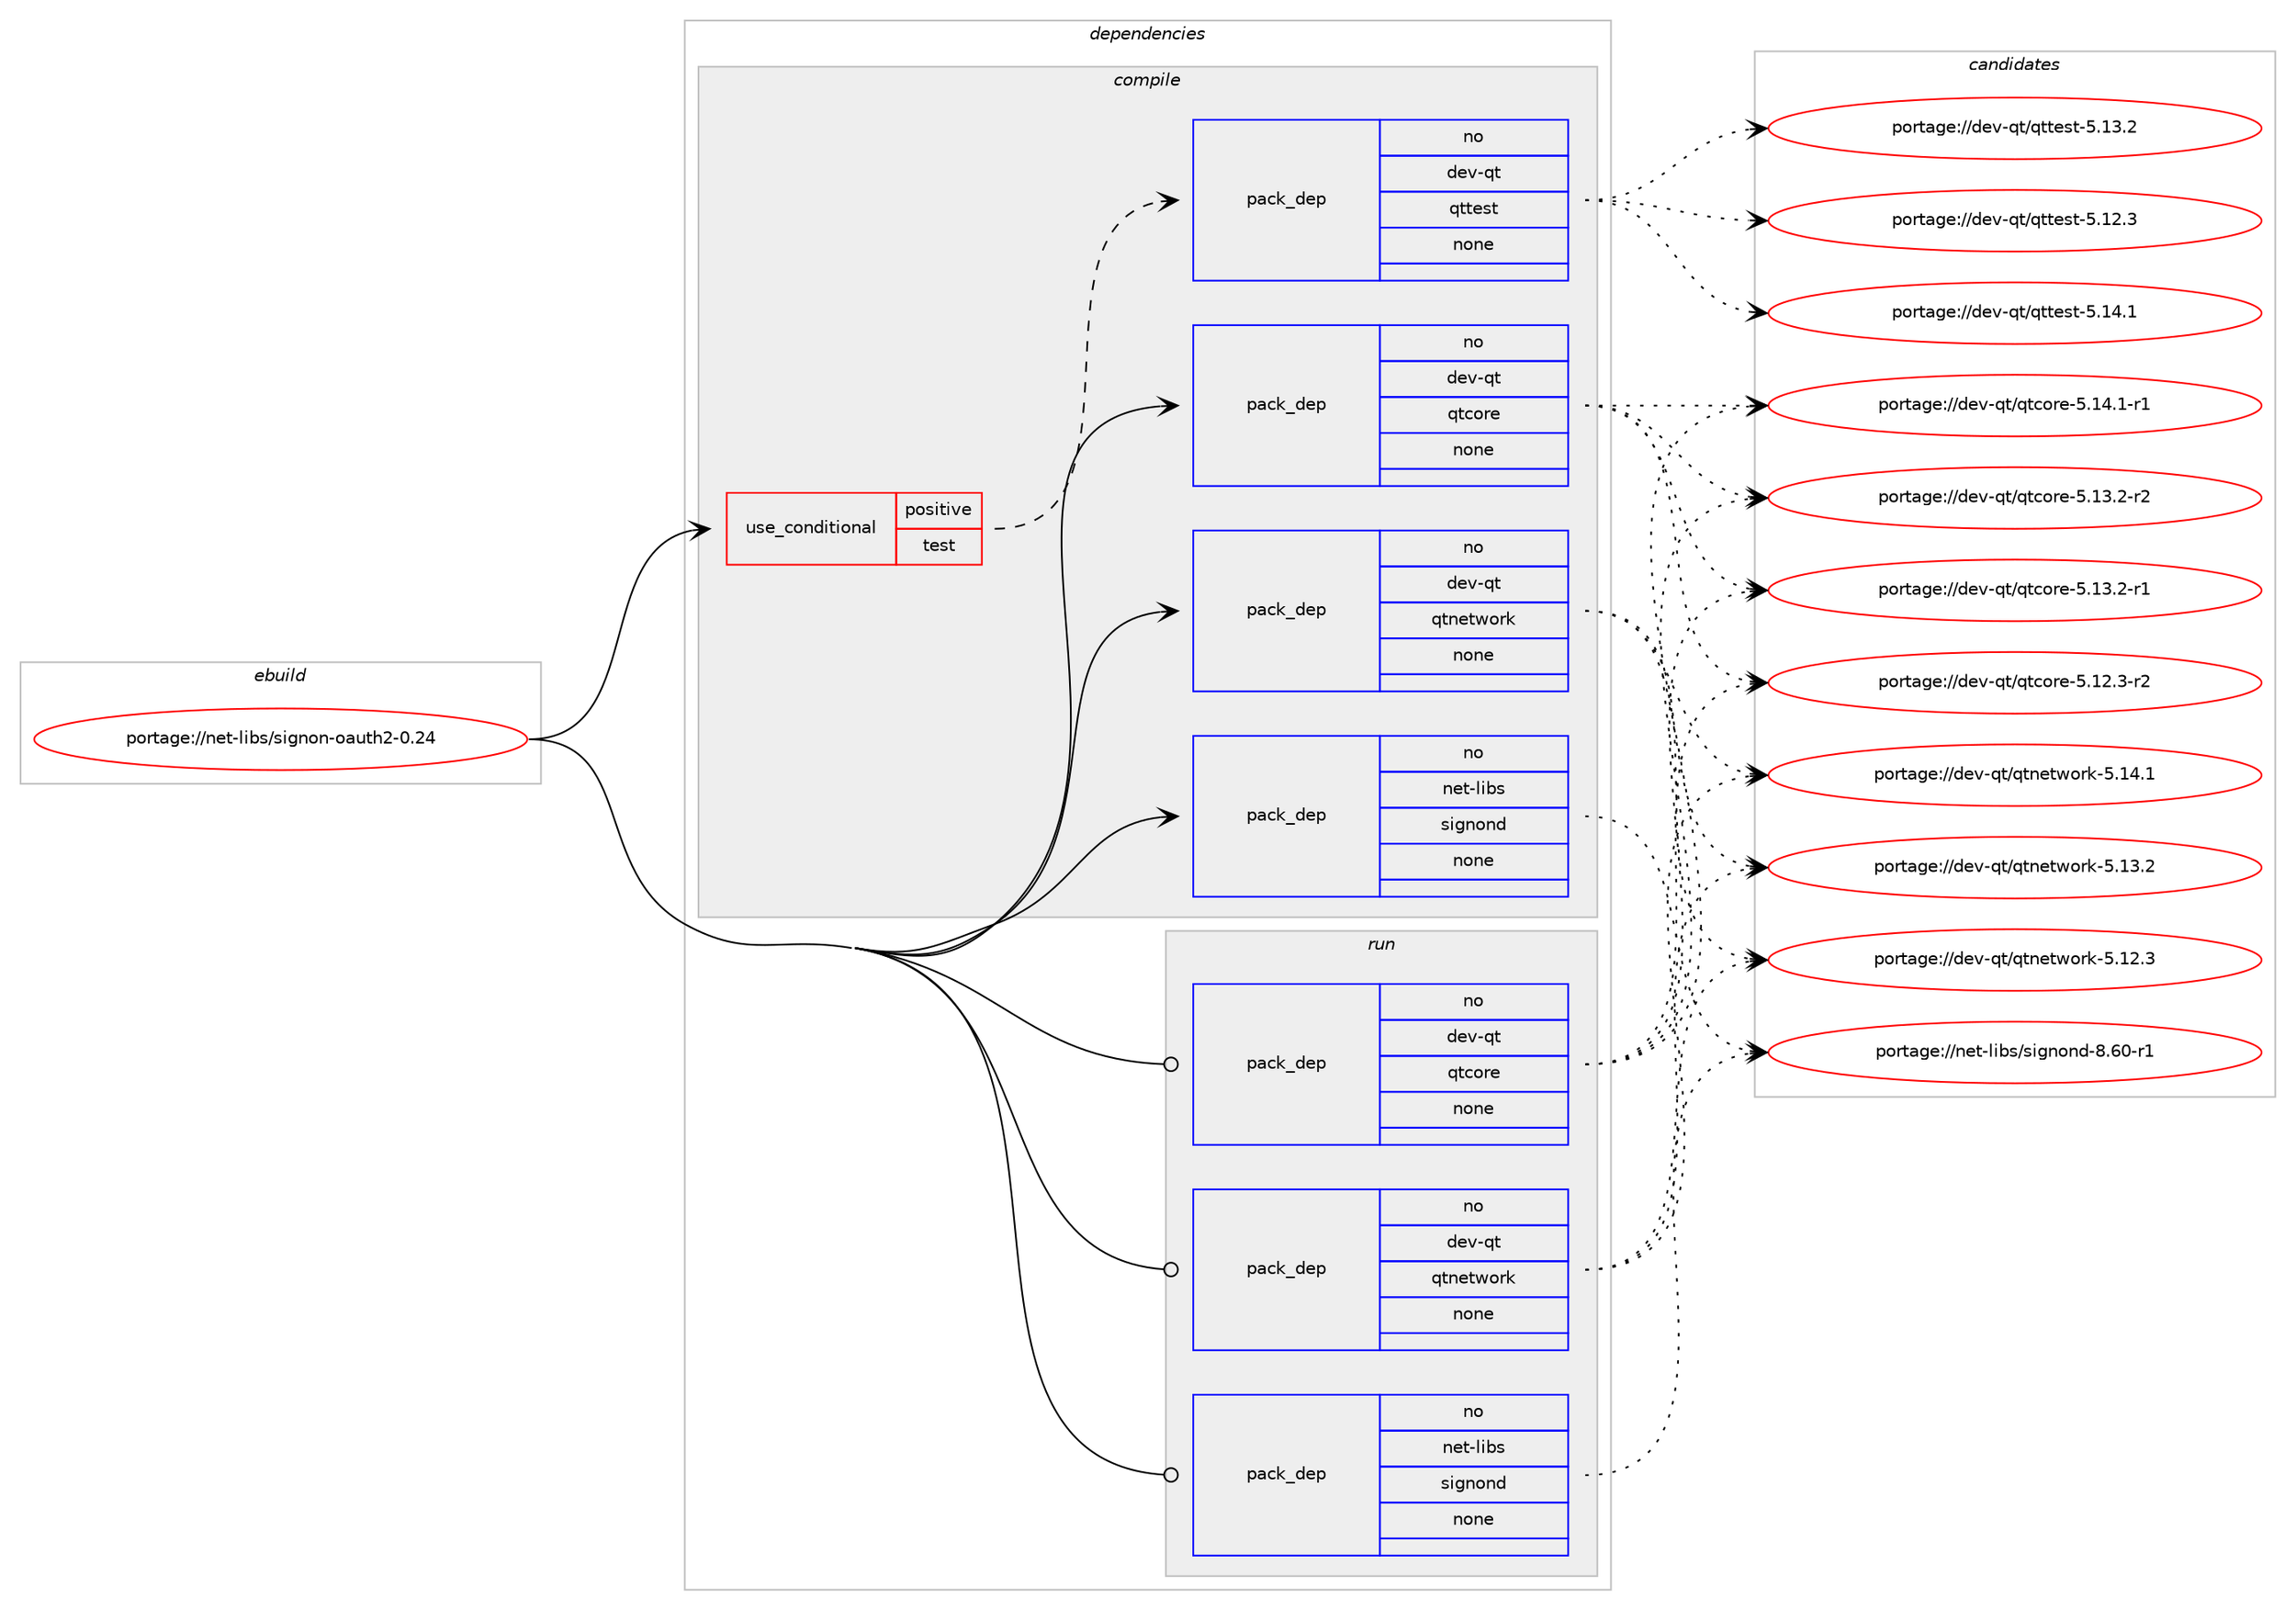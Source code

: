 digraph prolog {

# *************
# Graph options
# *************

newrank=true;
concentrate=true;
compound=true;
graph [rankdir=LR,fontname=Helvetica,fontsize=10,ranksep=1.5];#, ranksep=2.5, nodesep=0.2];
edge  [arrowhead=vee];
node  [fontname=Helvetica,fontsize=10];

# **********
# The ebuild
# **********

subgraph cluster_leftcol {
color=gray;
rank=same;
label=<<i>ebuild</i>>;
id [label="portage://net-libs/signon-oauth2-0.24", color=red, width=4, href="../net-libs/signon-oauth2-0.24.svg"];
}

# ****************
# The dependencies
# ****************

subgraph cluster_midcol {
color=gray;
label=<<i>dependencies</i>>;
subgraph cluster_compile {
fillcolor="#eeeeee";
style=filled;
label=<<i>compile</i>>;
subgraph cond29482 {
dependency138495 [label=<<TABLE BORDER="0" CELLBORDER="1" CELLSPACING="0" CELLPADDING="4"><TR><TD ROWSPAN="3" CELLPADDING="10">use_conditional</TD></TR><TR><TD>positive</TD></TR><TR><TD>test</TD></TR></TABLE>>, shape=none, color=red];
subgraph pack106756 {
dependency138496 [label=<<TABLE BORDER="0" CELLBORDER="1" CELLSPACING="0" CELLPADDING="4" WIDTH="220"><TR><TD ROWSPAN="6" CELLPADDING="30">pack_dep</TD></TR><TR><TD WIDTH="110">no</TD></TR><TR><TD>dev-qt</TD></TR><TR><TD>qttest</TD></TR><TR><TD>none</TD></TR><TR><TD></TD></TR></TABLE>>, shape=none, color=blue];
}
dependency138495:e -> dependency138496:w [weight=20,style="dashed",arrowhead="vee"];
}
id:e -> dependency138495:w [weight=20,style="solid",arrowhead="vee"];
subgraph pack106757 {
dependency138497 [label=<<TABLE BORDER="0" CELLBORDER="1" CELLSPACING="0" CELLPADDING="4" WIDTH="220"><TR><TD ROWSPAN="6" CELLPADDING="30">pack_dep</TD></TR><TR><TD WIDTH="110">no</TD></TR><TR><TD>dev-qt</TD></TR><TR><TD>qtcore</TD></TR><TR><TD>none</TD></TR><TR><TD></TD></TR></TABLE>>, shape=none, color=blue];
}
id:e -> dependency138497:w [weight=20,style="solid",arrowhead="vee"];
subgraph pack106758 {
dependency138498 [label=<<TABLE BORDER="0" CELLBORDER="1" CELLSPACING="0" CELLPADDING="4" WIDTH="220"><TR><TD ROWSPAN="6" CELLPADDING="30">pack_dep</TD></TR><TR><TD WIDTH="110">no</TD></TR><TR><TD>dev-qt</TD></TR><TR><TD>qtnetwork</TD></TR><TR><TD>none</TD></TR><TR><TD></TD></TR></TABLE>>, shape=none, color=blue];
}
id:e -> dependency138498:w [weight=20,style="solid",arrowhead="vee"];
subgraph pack106759 {
dependency138499 [label=<<TABLE BORDER="0" CELLBORDER="1" CELLSPACING="0" CELLPADDING="4" WIDTH="220"><TR><TD ROWSPAN="6" CELLPADDING="30">pack_dep</TD></TR><TR><TD WIDTH="110">no</TD></TR><TR><TD>net-libs</TD></TR><TR><TD>signond</TD></TR><TR><TD>none</TD></TR><TR><TD></TD></TR></TABLE>>, shape=none, color=blue];
}
id:e -> dependency138499:w [weight=20,style="solid",arrowhead="vee"];
}
subgraph cluster_compileandrun {
fillcolor="#eeeeee";
style=filled;
label=<<i>compile and run</i>>;
}
subgraph cluster_run {
fillcolor="#eeeeee";
style=filled;
label=<<i>run</i>>;
subgraph pack106760 {
dependency138500 [label=<<TABLE BORDER="0" CELLBORDER="1" CELLSPACING="0" CELLPADDING="4" WIDTH="220"><TR><TD ROWSPAN="6" CELLPADDING="30">pack_dep</TD></TR><TR><TD WIDTH="110">no</TD></TR><TR><TD>dev-qt</TD></TR><TR><TD>qtcore</TD></TR><TR><TD>none</TD></TR><TR><TD></TD></TR></TABLE>>, shape=none, color=blue];
}
id:e -> dependency138500:w [weight=20,style="solid",arrowhead="odot"];
subgraph pack106761 {
dependency138501 [label=<<TABLE BORDER="0" CELLBORDER="1" CELLSPACING="0" CELLPADDING="4" WIDTH="220"><TR><TD ROWSPAN="6" CELLPADDING="30">pack_dep</TD></TR><TR><TD WIDTH="110">no</TD></TR><TR><TD>dev-qt</TD></TR><TR><TD>qtnetwork</TD></TR><TR><TD>none</TD></TR><TR><TD></TD></TR></TABLE>>, shape=none, color=blue];
}
id:e -> dependency138501:w [weight=20,style="solid",arrowhead="odot"];
subgraph pack106762 {
dependency138502 [label=<<TABLE BORDER="0" CELLBORDER="1" CELLSPACING="0" CELLPADDING="4" WIDTH="220"><TR><TD ROWSPAN="6" CELLPADDING="30">pack_dep</TD></TR><TR><TD WIDTH="110">no</TD></TR><TR><TD>net-libs</TD></TR><TR><TD>signond</TD></TR><TR><TD>none</TD></TR><TR><TD></TD></TR></TABLE>>, shape=none, color=blue];
}
id:e -> dependency138502:w [weight=20,style="solid",arrowhead="odot"];
}
}

# **************
# The candidates
# **************

subgraph cluster_choices {
rank=same;
color=gray;
label=<<i>candidates</i>>;

subgraph choice106756 {
color=black;
nodesep=1;
choice100101118451131164711311611610111511645534649524649 [label="portage://dev-qt/qttest-5.14.1", color=red, width=4,href="../dev-qt/qttest-5.14.1.svg"];
choice100101118451131164711311611610111511645534649514650 [label="portage://dev-qt/qttest-5.13.2", color=red, width=4,href="../dev-qt/qttest-5.13.2.svg"];
choice100101118451131164711311611610111511645534649504651 [label="portage://dev-qt/qttest-5.12.3", color=red, width=4,href="../dev-qt/qttest-5.12.3.svg"];
dependency138496:e -> choice100101118451131164711311611610111511645534649524649:w [style=dotted,weight="100"];
dependency138496:e -> choice100101118451131164711311611610111511645534649514650:w [style=dotted,weight="100"];
dependency138496:e -> choice100101118451131164711311611610111511645534649504651:w [style=dotted,weight="100"];
}
subgraph choice106757 {
color=black;
nodesep=1;
choice100101118451131164711311699111114101455346495246494511449 [label="portage://dev-qt/qtcore-5.14.1-r1", color=red, width=4,href="../dev-qt/qtcore-5.14.1-r1.svg"];
choice100101118451131164711311699111114101455346495146504511450 [label="portage://dev-qt/qtcore-5.13.2-r2", color=red, width=4,href="../dev-qt/qtcore-5.13.2-r2.svg"];
choice100101118451131164711311699111114101455346495146504511449 [label="portage://dev-qt/qtcore-5.13.2-r1", color=red, width=4,href="../dev-qt/qtcore-5.13.2-r1.svg"];
choice100101118451131164711311699111114101455346495046514511450 [label="portage://dev-qt/qtcore-5.12.3-r2", color=red, width=4,href="../dev-qt/qtcore-5.12.3-r2.svg"];
dependency138497:e -> choice100101118451131164711311699111114101455346495246494511449:w [style=dotted,weight="100"];
dependency138497:e -> choice100101118451131164711311699111114101455346495146504511450:w [style=dotted,weight="100"];
dependency138497:e -> choice100101118451131164711311699111114101455346495146504511449:w [style=dotted,weight="100"];
dependency138497:e -> choice100101118451131164711311699111114101455346495046514511450:w [style=dotted,weight="100"];
}
subgraph choice106758 {
color=black;
nodesep=1;
choice100101118451131164711311611010111611911111410745534649524649 [label="portage://dev-qt/qtnetwork-5.14.1", color=red, width=4,href="../dev-qt/qtnetwork-5.14.1.svg"];
choice100101118451131164711311611010111611911111410745534649514650 [label="portage://dev-qt/qtnetwork-5.13.2", color=red, width=4,href="../dev-qt/qtnetwork-5.13.2.svg"];
choice100101118451131164711311611010111611911111410745534649504651 [label="portage://dev-qt/qtnetwork-5.12.3", color=red, width=4,href="../dev-qt/qtnetwork-5.12.3.svg"];
dependency138498:e -> choice100101118451131164711311611010111611911111410745534649524649:w [style=dotted,weight="100"];
dependency138498:e -> choice100101118451131164711311611010111611911111410745534649514650:w [style=dotted,weight="100"];
dependency138498:e -> choice100101118451131164711311611010111611911111410745534649504651:w [style=dotted,weight="100"];
}
subgraph choice106759 {
color=black;
nodesep=1;
choice11010111645108105981154711510510311011111010045564654484511449 [label="portage://net-libs/signond-8.60-r1", color=red, width=4,href="../net-libs/signond-8.60-r1.svg"];
dependency138499:e -> choice11010111645108105981154711510510311011111010045564654484511449:w [style=dotted,weight="100"];
}
subgraph choice106760 {
color=black;
nodesep=1;
choice100101118451131164711311699111114101455346495246494511449 [label="portage://dev-qt/qtcore-5.14.1-r1", color=red, width=4,href="../dev-qt/qtcore-5.14.1-r1.svg"];
choice100101118451131164711311699111114101455346495146504511450 [label="portage://dev-qt/qtcore-5.13.2-r2", color=red, width=4,href="../dev-qt/qtcore-5.13.2-r2.svg"];
choice100101118451131164711311699111114101455346495146504511449 [label="portage://dev-qt/qtcore-5.13.2-r1", color=red, width=4,href="../dev-qt/qtcore-5.13.2-r1.svg"];
choice100101118451131164711311699111114101455346495046514511450 [label="portage://dev-qt/qtcore-5.12.3-r2", color=red, width=4,href="../dev-qt/qtcore-5.12.3-r2.svg"];
dependency138500:e -> choice100101118451131164711311699111114101455346495246494511449:w [style=dotted,weight="100"];
dependency138500:e -> choice100101118451131164711311699111114101455346495146504511450:w [style=dotted,weight="100"];
dependency138500:e -> choice100101118451131164711311699111114101455346495146504511449:w [style=dotted,weight="100"];
dependency138500:e -> choice100101118451131164711311699111114101455346495046514511450:w [style=dotted,weight="100"];
}
subgraph choice106761 {
color=black;
nodesep=1;
choice100101118451131164711311611010111611911111410745534649524649 [label="portage://dev-qt/qtnetwork-5.14.1", color=red, width=4,href="../dev-qt/qtnetwork-5.14.1.svg"];
choice100101118451131164711311611010111611911111410745534649514650 [label="portage://dev-qt/qtnetwork-5.13.2", color=red, width=4,href="../dev-qt/qtnetwork-5.13.2.svg"];
choice100101118451131164711311611010111611911111410745534649504651 [label="portage://dev-qt/qtnetwork-5.12.3", color=red, width=4,href="../dev-qt/qtnetwork-5.12.3.svg"];
dependency138501:e -> choice100101118451131164711311611010111611911111410745534649524649:w [style=dotted,weight="100"];
dependency138501:e -> choice100101118451131164711311611010111611911111410745534649514650:w [style=dotted,weight="100"];
dependency138501:e -> choice100101118451131164711311611010111611911111410745534649504651:w [style=dotted,weight="100"];
}
subgraph choice106762 {
color=black;
nodesep=1;
choice11010111645108105981154711510510311011111010045564654484511449 [label="portage://net-libs/signond-8.60-r1", color=red, width=4,href="../net-libs/signond-8.60-r1.svg"];
dependency138502:e -> choice11010111645108105981154711510510311011111010045564654484511449:w [style=dotted,weight="100"];
}
}

}
